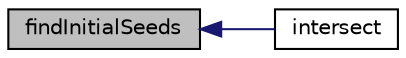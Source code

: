 digraph "findInitialSeeds"
{
  bgcolor="transparent";
  edge [fontname="Helvetica",fontsize="10",labelfontname="Helvetica",labelfontsize="10"];
  node [fontname="Helvetica",fontsize="10",shape=record];
  rankdir="LR";
  Node1 [label="findInitialSeeds",height=0.2,width=0.4,color="black", fillcolor="grey75", style="filled", fontcolor="black"];
  Node1 -> Node2 [dir="back",color="midnightblue",fontsize="10",style="solid",fontname="Helvetica"];
  Node2 [label="intersect",height=0.2,width=0.4,color="black",URL="$a00550.html#a670ad8fcb0ef2fa89d4aeab55eed14f2",tooltip="Return the true if cells intersect. "];
}
